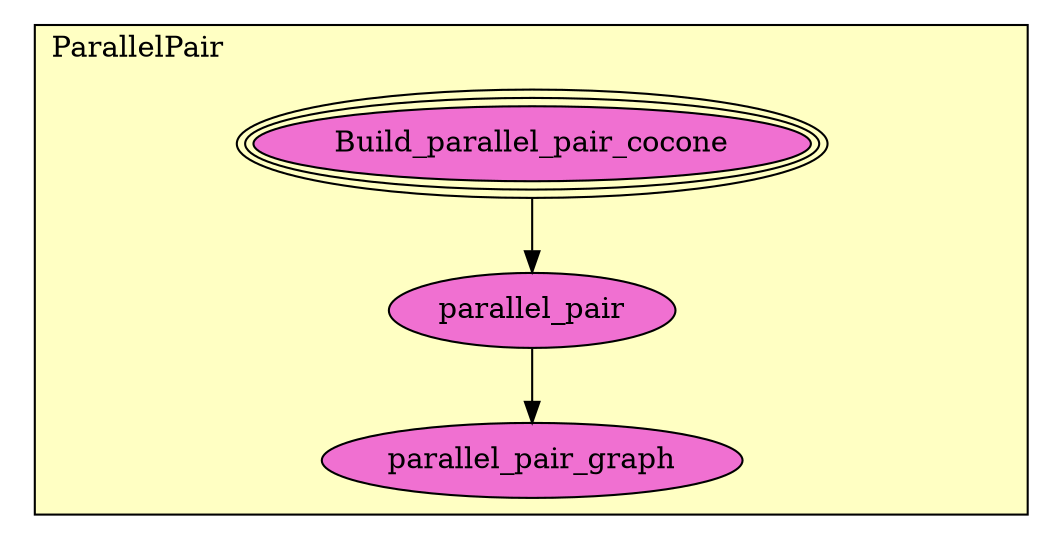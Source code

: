 digraph HoTT_Diagrams_ParallelPair {
  graph [ratio=0.5]
  node [style=filled]
ParallelPair_Build_parallel_pair_cocone [label="Build_parallel_pair_cocone", URL=<ParallelPair.html#Build_parallel_pair_cocone>, peripheries=3, fillcolor="#F070D1"] ;
ParallelPair_parallel_pair [label="parallel_pair", URL=<ParallelPair.html#parallel_pair>, fillcolor="#F070D1"] ;
ParallelPair_parallel_pair_graph [label="parallel_pair_graph", URL=<ParallelPair.html#parallel_pair_graph>, fillcolor="#F070D1"] ;
  ParallelPair_Build_parallel_pair_cocone -> ParallelPair_parallel_pair [] ;
  ParallelPair_parallel_pair -> ParallelPair_parallel_pair_graph [] ;
subgraph cluster_ParallelPair { label="ParallelPair"; fillcolor="#FFFFC3"; labeljust=l; style=filled 
ParallelPair_parallel_pair_graph; ParallelPair_parallel_pair; ParallelPair_Build_parallel_pair_cocone; };
} /* END */
